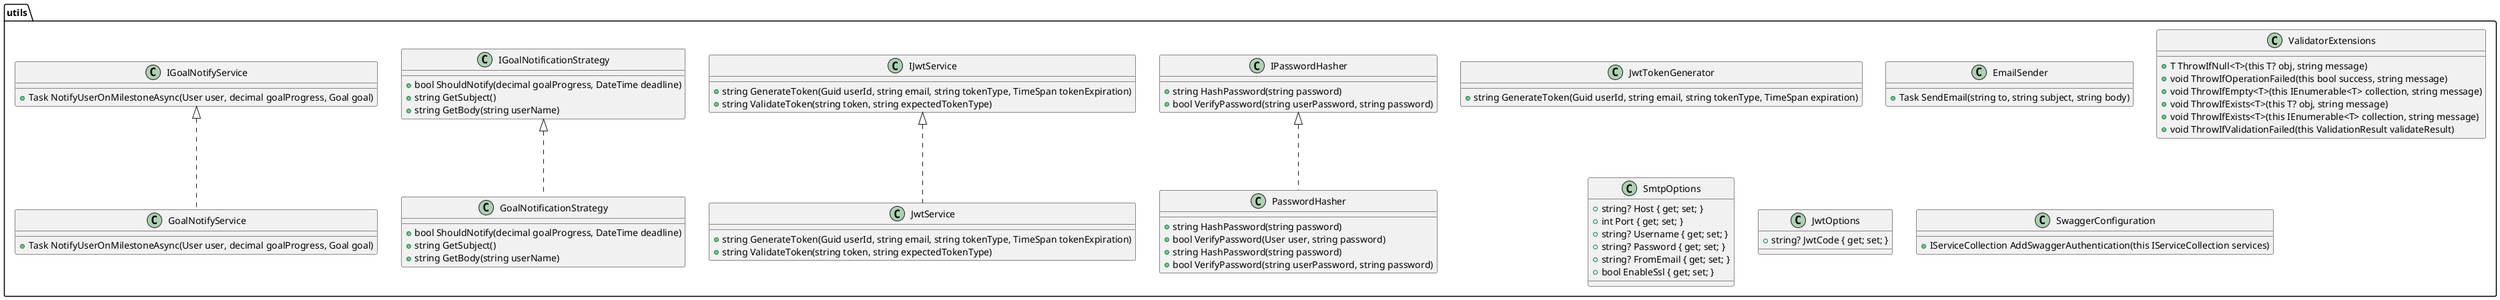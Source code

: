 @startuml utils

package "utils" {
    class PasswordHasher {
        + string HashPassword(string password)
        + bool VerifyPassword(User user, string password)
    }

    class JwtTokenGenerator {
        + string GenerateToken(Guid userId, string email, string tokenType, TimeSpan expiration)
    }

    class EmailSender {
        + Task SendEmail(string to, string subject, string body)
    }

    class ValidatorExtensions {
        + T ThrowIfNull<T>(this T? obj, string message)
        + void ThrowIfOperationFailed(this bool success, string message)
        + void ThrowIfEmpty<T>(this IEnumerable<T> collection, string message)
        + void ThrowIfExists<T>(this T? obj, string message)
        + void ThrowIfExists<T>(this IEnumerable<T> collection, string message)
        + void ThrowIfValidationFailed(this ValidationResult validateResult)
    }

    class SmtpOptions {
        + string? Host { get; set; }
        + int Port { get; set; }
        + string? Username { get; set; }
        + string? Password { get; set; }
        + string? FromEmail { get; set; }
        + bool EnableSsl { get; set; }
    }

    class JwtOptions {
        + string? JwtCode { get; set; }
    }

    class IPasswordHasher {
        + string HashPassword(string password)
        + bool VerifyPassword(string userPassword, string password)
    }

    class PasswordHasher implements IPasswordHasher {
        + string HashPassword(string password)
        + bool VerifyPassword(string userPassword, string password)
    }

    class IJwtService {
        + string GenerateToken(Guid userId, string email, string tokenType, TimeSpan tokenExpiration)
        + string ValidateToken(string token, string expectedTokenType)
    }

    class JwtService implements IJwtService {
        + string GenerateToken(Guid userId, string email, string tokenType, TimeSpan tokenExpiration)
        + string ValidateToken(string token, string expectedTokenType)
    }

    class IGoalNotificationStrategy {
        + bool ShouldNotify(decimal goalProgress, DateTime deadline)
        + string GetSubject()
        + string GetBody(string userName)
    }

    class GoalNotificationStrategy implements IGoalNotificationStrategy {
        + bool ShouldNotify(decimal goalProgress, DateTime deadline)
        + string GetSubject()
        + string GetBody(string userName)
    }

    class IGoalNotifyService {
        + Task NotifyUserOnMilestoneAsync(User user, decimal goalProgress, Goal goal)
    }

    class GoalNotifyService implements IGoalNotifyService {
        + Task NotifyUserOnMilestoneAsync(User user, decimal goalProgress, Goal goal)
    }

    class SwaggerConfiguration {
        + IServiceCollection AddSwaggerAuthentication(this IServiceCollection services)
    }
}

@enduml